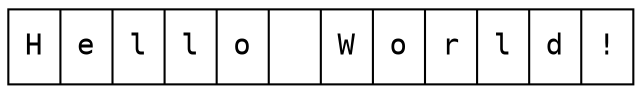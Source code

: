 digraph G{

	node [shape = record, fontname = "Courier"];

	node0 [ label ="H|e|l|l|o| |W|o|r|l|d|!"];

}
